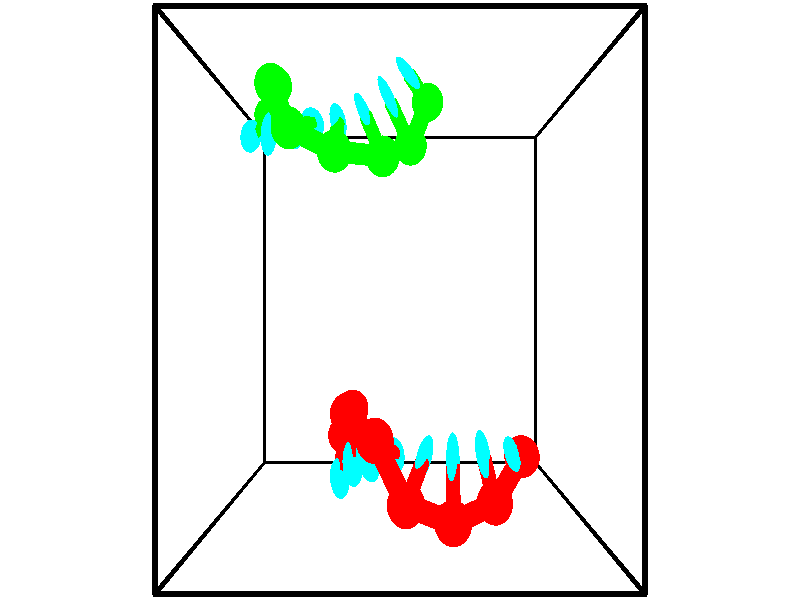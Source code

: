 // switches for output
#declare DRAW_BASES = 1; // possible values are 0, 1; only relevant for DNA ribbons
#declare DRAW_BASES_TYPE = 3; // possible values are 1, 2, 3; only relevant for DNA ribbons
#declare DRAW_FOG = 0; // set to 1 to enable fog

#include "colors.inc"

#include "transforms.inc"
background { rgb <1, 1, 1>}

#default {
   normal{
       ripples 0.25
       frequency 0.20
       turbulence 0.2
       lambda 5
   }
	finish {
		phong 0.1
		phong_size 40.
	}
}

// original window dimensions: 1024x640


// camera settings

camera {
	sky <-0, 1, 0>
	up <-0, 1, 0>
	right 1.6 * <1, 0, 0>
	location <2.5, 2.5, 11.1562>
	look_at <2.5, 2.5, 2.5>
	direction <0, 0, -8.6562>
	angle 67.0682
}


# declare cpy_camera_pos = <2.5, 2.5, 11.1562>;
# if (DRAW_FOG = 1)
fog {
	fog_type 2
	up vnormalize(cpy_camera_pos)
	color rgbt<1,1,1,0.3>
	distance 1e-5
	fog_alt 3e-3
	fog_offset 4
}
# end


// LIGHTS

# declare lum = 6;
global_settings {
	ambient_light rgb lum * <0.05, 0.05, 0.05>
	max_trace_level 15
}# declare cpy_direct_light_amount = 0.25;
light_source
{	1000 * <-1, -1, 1>,
	rgb lum * cpy_direct_light_amount
	parallel
}

light_source
{	1000 * <1, 1, -1>,
	rgb lum * cpy_direct_light_amount
	parallel
}

// strand 0

// nucleotide -1

// particle -1
sphere {
	<4.251645, 0.626846, 2.480336> 0.250000
	pigment { color rgbt <1,0,0,0> }
	no_shadow
}
cylinder {
	<4.104107, 0.719833, 2.840317>,  <4.015584, 0.775626, 3.056305>, 0.100000
	pigment { color rgbt <1,0,0,0> }
	no_shadow
}
cylinder {
	<4.104107, 0.719833, 2.840317>,  <4.251645, 0.626846, 2.480336>, 0.100000
	pigment { color rgbt <1,0,0,0> }
	no_shadow
}

// particle -1
sphere {
	<4.104107, 0.719833, 2.840317> 0.100000
	pigment { color rgbt <1,0,0,0> }
	no_shadow
}
sphere {
	0, 1
	scale<0.080000,0.200000,0.300000>
	matrix <-0.895985, -0.346543, -0.277703,
		0.247315, -0.908772, 0.336108,
		-0.368845, 0.232468, 0.899951,
		3.993454, 0.789574, 3.110302>
	pigment { color rgbt <0,1,1,0> }
	no_shadow
}
cylinder {
	<3.821485, 0.139834, 2.739413>,  <4.251645, 0.626846, 2.480336>, 0.130000
	pigment { color rgbt <1,0,0,0> }
	no_shadow
}

// nucleotide -1

// particle -1
sphere {
	<3.821485, 0.139834, 2.739413> 0.250000
	pigment { color rgbt <1,0,0,0> }
	no_shadow
}
cylinder {
	<3.708492, 0.494675, 2.885429>,  <3.640697, 0.707579, 2.973039>, 0.100000
	pigment { color rgbt <1,0,0,0> }
	no_shadow
}
cylinder {
	<3.708492, 0.494675, 2.885429>,  <3.821485, 0.139834, 2.739413>, 0.100000
	pigment { color rgbt <1,0,0,0> }
	no_shadow
}

// particle -1
sphere {
	<3.708492, 0.494675, 2.885429> 0.100000
	pigment { color rgbt <1,0,0,0> }
	no_shadow
}
sphere {
	0, 1
	scale<0.080000,0.200000,0.300000>
	matrix <-0.922576, -0.146989, -0.356718,
		-0.262788, -0.437545, 0.859940,
		-0.282482, 0.887101, 0.365041,
		3.623748, 0.760805, 2.994942>
	pigment { color rgbt <0,1,1,0> }
	no_shadow
}
cylinder {
	<3.203465, 0.032516, 3.154482>,  <3.821485, 0.139834, 2.739413>, 0.130000
	pigment { color rgbt <1,0,0,0> }
	no_shadow
}

// nucleotide -1

// particle -1
sphere {
	<3.203465, 0.032516, 3.154482> 0.250000
	pigment { color rgbt <1,0,0,0> }
	no_shadow
}
cylinder {
	<3.214485, 0.409012, 3.019836>,  <3.221097, 0.634909, 2.939049>, 0.100000
	pigment { color rgbt <1,0,0,0> }
	no_shadow
}
cylinder {
	<3.214485, 0.409012, 3.019836>,  <3.203465, 0.032516, 3.154482>, 0.100000
	pigment { color rgbt <1,0,0,0> }
	no_shadow
}

// particle -1
sphere {
	<3.214485, 0.409012, 3.019836> 0.100000
	pigment { color rgbt <1,0,0,0> }
	no_shadow
}
sphere {
	0, 1
	scale<0.080000,0.200000,0.300000>
	matrix <-0.948710, -0.081475, -0.305468,
		-0.314945, 0.327764, 0.890719,
		0.027550, 0.941240, -0.336613,
		3.222750, 0.691384, 2.918853>
	pigment { color rgbt <0,1,1,0> }
	no_shadow
}
cylinder {
	<2.577490, 0.262626, 3.257272>,  <3.203465, 0.032516, 3.154482>, 0.130000
	pigment { color rgbt <1,0,0,0> }
	no_shadow
}

// nucleotide -1

// particle -1
sphere {
	<2.577490, 0.262626, 3.257272> 0.250000
	pigment { color rgbt <1,0,0,0> }
	no_shadow
}
cylinder {
	<2.725292, 0.496964, 2.968758>,  <2.813973, 0.637566, 2.795649>, 0.100000
	pigment { color rgbt <1,0,0,0> }
	no_shadow
}
cylinder {
	<2.725292, 0.496964, 2.968758>,  <2.577490, 0.262626, 3.257272>, 0.100000
	pigment { color rgbt <1,0,0,0> }
	no_shadow
}

// particle -1
sphere {
	<2.725292, 0.496964, 2.968758> 0.100000
	pigment { color rgbt <1,0,0,0> }
	no_shadow
}
sphere {
	0, 1
	scale<0.080000,0.200000,0.300000>
	matrix <-0.913395, 0.086307, -0.397820,
		-0.170808, 0.805815, 0.566997,
		0.369505, 0.585843, -0.721286,
		2.836144, 0.672717, 2.752372>
	pigment { color rgbt <0,1,1,0> }
	no_shadow
}
cylinder {
	<2.165834, 0.943367, 3.143608>,  <2.577490, 0.262626, 3.257272>, 0.130000
	pigment { color rgbt <1,0,0,0> }
	no_shadow
}

// nucleotide -1

// particle -1
sphere {
	<2.165834, 0.943367, 3.143608> 0.250000
	pigment { color rgbt <1,0,0,0> }
	no_shadow
}
cylinder {
	<2.317333, 0.781708, 2.810570>,  <2.408233, 0.684712, 2.610747>, 0.100000
	pigment { color rgbt <1,0,0,0> }
	no_shadow
}
cylinder {
	<2.317333, 0.781708, 2.810570>,  <2.165834, 0.943367, 3.143608>, 0.100000
	pigment { color rgbt <1,0,0,0> }
	no_shadow
}

// particle -1
sphere {
	<2.317333, 0.781708, 2.810570> 0.100000
	pigment { color rgbt <1,0,0,0> }
	no_shadow
}
sphere {
	0, 1
	scale<0.080000,0.200000,0.300000>
	matrix <-0.921408, -0.080166, -0.380236,
		0.086926, 0.911174, -0.402747,
		0.378748, -0.404147, -0.832595,
		2.430958, 0.660464, 2.560791>
	pigment { color rgbt <0,1,1,0> }
	no_shadow
}
cylinder {
	<1.738166, 1.132786, 2.432745>,  <2.165834, 0.943367, 3.143608>, 0.130000
	pigment { color rgbt <1,0,0,0> }
	no_shadow
}

// nucleotide -1

// particle -1
sphere {
	<1.738166, 1.132786, 2.432745> 0.250000
	pigment { color rgbt <1,0,0,0> }
	no_shadow
}
cylinder {
	<1.902531, 0.786224, 2.319260>,  <2.001150, 0.578287, 2.251168>, 0.100000
	pigment { color rgbt <1,0,0,0> }
	no_shadow
}
cylinder {
	<1.902531, 0.786224, 2.319260>,  <1.738166, 1.132786, 2.432745>, 0.100000
	pigment { color rgbt <1,0,0,0> }
	no_shadow
}

// particle -1
sphere {
	<1.902531, 0.786224, 2.319260> 0.100000
	pigment { color rgbt <1,0,0,0> }
	no_shadow
}
sphere {
	0, 1
	scale<0.080000,0.200000,0.300000>
	matrix <-0.773636, -0.166738, -0.611299,
		0.482326, 0.470682, -0.738796,
		0.410912, -0.866405, -0.283715,
		2.025804, 0.526303, 2.234145>
	pigment { color rgbt <0,1,1,0> }
	no_shadow
}
cylinder {
	<1.754232, 1.073706, 1.665741>,  <1.738166, 1.132786, 2.432745>, 0.130000
	pigment { color rgbt <1,0,0,0> }
	no_shadow
}

// nucleotide -1

// particle -1
sphere {
	<1.754232, 1.073706, 1.665741> 0.250000
	pigment { color rgbt <1,0,0,0> }
	no_shadow
}
cylinder {
	<1.770634, 0.703491, 1.816315>,  <1.780475, 0.481363, 1.906659>, 0.100000
	pigment { color rgbt <1,0,0,0> }
	no_shadow
}
cylinder {
	<1.770634, 0.703491, 1.816315>,  <1.754232, 1.073706, 1.665741>, 0.100000
	pigment { color rgbt <1,0,0,0> }
	no_shadow
}

// particle -1
sphere {
	<1.770634, 0.703491, 1.816315> 0.100000
	pigment { color rgbt <1,0,0,0> }
	no_shadow
}
sphere {
	0, 1
	scale<0.080000,0.200000,0.300000>
	matrix <-0.708364, -0.292632, -0.642330,
		0.704655, -0.240313, -0.667616,
		0.041005, -0.925536, 0.376433,
		1.782935, 0.425830, 1.929245>
	pigment { color rgbt <0,1,1,0> }
	no_shadow
}
cylinder {
	<1.553350, 0.624906, 1.094708>,  <1.754232, 1.073706, 1.665741>, 0.130000
	pigment { color rgbt <1,0,0,0> }
	no_shadow
}

// nucleotide -1

// particle -1
sphere {
	<1.553350, 0.624906, 1.094708> 0.250000
	pigment { color rgbt <1,0,0,0> }
	no_shadow
}
cylinder {
	<1.551220, 0.357086, 1.391808>,  <1.549942, 0.196394, 1.570067>, 0.100000
	pigment { color rgbt <1,0,0,0> }
	no_shadow
}
cylinder {
	<1.551220, 0.357086, 1.391808>,  <1.553350, 0.624906, 1.094708>, 0.100000
	pigment { color rgbt <1,0,0,0> }
	no_shadow
}

// particle -1
sphere {
	<1.551220, 0.357086, 1.391808> 0.100000
	pigment { color rgbt <1,0,0,0> }
	no_shadow
}
sphere {
	0, 1
	scale<0.080000,0.200000,0.300000>
	matrix <-0.750456, -0.488220, -0.445485,
		0.660899, -0.559772, -0.499868,
		-0.005325, -0.669550, 0.742748,
		1.549623, 0.156221, 1.614632>
	pigment { color rgbt <0,1,1,0> }
	no_shadow
}
// strand 1

// nucleotide -1

// particle -1
sphere {
	<0.260323, 5.132300, 0.808790> 0.250000
	pigment { color rgbt <0,1,0,0> }
	no_shadow
}
cylinder {
	<0.156885, 4.896805, 1.115128>,  <0.094822, 4.755507, 1.298930>, 0.100000
	pigment { color rgbt <0,1,0,0> }
	no_shadow
}
cylinder {
	<0.156885, 4.896805, 1.115128>,  <0.260323, 5.132300, 0.808790>, 0.100000
	pigment { color rgbt <0,1,0,0> }
	no_shadow
}

// particle -1
sphere {
	<0.156885, 4.896805, 1.115128> 0.100000
	pigment { color rgbt <0,1,0,0> }
	no_shadow
}
sphere {
	0, 1
	scale<0.080000,0.200000,0.300000>
	matrix <0.926590, 0.072926, 0.368934,
		-0.273056, 0.805028, 0.526660,
		-0.258595, -0.588738, 0.765844,
		0.079307, 4.720183, 1.344881>
	pigment { color rgbt <0,1,1,0> }
	no_shadow
}
cylinder {
	<0.502617, 5.381732, 1.413075>,  <0.260323, 5.132300, 0.808790>, 0.130000
	pigment { color rgbt <0,1,0,0> }
	no_shadow
}

// nucleotide -1

// particle -1
sphere {
	<0.502617, 5.381732, 1.413075> 0.250000
	pigment { color rgbt <0,1,0,0> }
	no_shadow
}
cylinder {
	<0.454132, 4.993454, 1.496078>,  <0.425041, 4.760487, 1.545880>, 0.100000
	pigment { color rgbt <0,1,0,0> }
	no_shadow
}
cylinder {
	<0.454132, 4.993454, 1.496078>,  <0.502617, 5.381732, 1.413075>, 0.100000
	pigment { color rgbt <0,1,0,0> }
	no_shadow
}

// particle -1
sphere {
	<0.454132, 4.993454, 1.496078> 0.100000
	pigment { color rgbt <0,1,0,0> }
	no_shadow
}
sphere {
	0, 1
	scale<0.080000,0.200000,0.300000>
	matrix <0.943265, -0.047537, 0.328621,
		-0.309127, 0.235568, 0.921384,
		-0.121213, -0.970695, 0.207508,
		0.417768, 4.702246, 1.558331>
	pigment { color rgbt <0,1,1,0> }
	no_shadow
}
cylinder {
	<0.593345, 5.172944, 2.195047>,  <0.502617, 5.381732, 1.413075>, 0.130000
	pigment { color rgbt <0,1,0,0> }
	no_shadow
}

// nucleotide -1

// particle -1
sphere {
	<0.593345, 5.172944, 2.195047> 0.250000
	pigment { color rgbt <0,1,0,0> }
	no_shadow
}
cylinder {
	<0.708599, 4.924744, 1.903305>,  <0.777752, 4.775824, 1.728260>, 0.100000
	pigment { color rgbt <0,1,0,0> }
	no_shadow
}
cylinder {
	<0.708599, 4.924744, 1.903305>,  <0.593345, 5.172944, 2.195047>, 0.100000
	pigment { color rgbt <0,1,0,0> }
	no_shadow
}

// particle -1
sphere {
	<0.708599, 4.924744, 1.903305> 0.100000
	pigment { color rgbt <0,1,0,0> }
	no_shadow
}
sphere {
	0, 1
	scale<0.080000,0.200000,0.300000>
	matrix <0.926838, -0.010760, 0.375308,
		-0.240726, -0.784133, 0.572002,
		0.288136, -0.620499, -0.729354,
		0.795040, 4.738594, 1.684499>
	pigment { color rgbt <0,1,1,0> }
	no_shadow
}
cylinder {
	<0.907349, 4.548587, 2.533136>,  <0.593345, 5.172944, 2.195047>, 0.130000
	pigment { color rgbt <0,1,0,0> }
	no_shadow
}

// nucleotide -1

// particle -1
sphere {
	<0.907349, 4.548587, 2.533136> 0.250000
	pigment { color rgbt <0,1,0,0> }
	no_shadow
}
cylinder {
	<1.056324, 4.667496, 2.181473>,  <1.145709, 4.738841, 1.970475>, 0.100000
	pigment { color rgbt <0,1,0,0> }
	no_shadow
}
cylinder {
	<1.056324, 4.667496, 2.181473>,  <0.907349, 4.548587, 2.533136>, 0.100000
	pigment { color rgbt <0,1,0,0> }
	no_shadow
}

// particle -1
sphere {
	<1.056324, 4.667496, 2.181473> 0.100000
	pigment { color rgbt <0,1,0,0> }
	no_shadow
}
sphere {
	0, 1
	scale<0.080000,0.200000,0.300000>
	matrix <0.883681, 0.175835, 0.433810,
		0.283546, -0.938463, -0.197205,
		0.372438, 0.297271, -0.879158,
		1.168056, 4.756677, 1.917725>
	pigment { color rgbt <0,1,1,0> }
	no_shadow
}
cylinder {
	<1.565547, 4.263870, 2.568562>,  <0.907349, 4.548587, 2.533136>, 0.130000
	pigment { color rgbt <0,1,0,0> }
	no_shadow
}

// nucleotide -1

// particle -1
sphere {
	<1.565547, 4.263870, 2.568562> 0.250000
	pigment { color rgbt <0,1,0,0> }
	no_shadow
}
cylinder {
	<1.567270, 4.541092, 2.280212>,  <1.568304, 4.707425, 2.107203>, 0.100000
	pigment { color rgbt <0,1,0,0> }
	no_shadow
}
cylinder {
	<1.567270, 4.541092, 2.280212>,  <1.565547, 4.263870, 2.568562>, 0.100000
	pigment { color rgbt <0,1,0,0> }
	no_shadow
}

// particle -1
sphere {
	<1.567270, 4.541092, 2.280212> 0.100000
	pigment { color rgbt <0,1,0,0> }
	no_shadow
}
sphere {
	0, 1
	scale<0.080000,0.200000,0.300000>
	matrix <0.880186, 0.339511, 0.331670,
		0.474610, -0.635931, -0.608553,
		0.004309, 0.693054, -0.720873,
		1.568563, 4.749008, 2.063951>
	pigment { color rgbt <0,1,1,0> }
	no_shadow
}
cylinder {
	<2.245333, 4.252928, 2.310481>,  <1.565547, 4.263870, 2.568562>, 0.130000
	pigment { color rgbt <0,1,0,0> }
	no_shadow
}

// nucleotide -1

// particle -1
sphere {
	<2.245333, 4.252928, 2.310481> 0.250000
	pigment { color rgbt <0,1,0,0> }
	no_shadow
}
cylinder {
	<2.083977, 4.594116, 2.177986>,  <1.987163, 4.798829, 2.098489>, 0.100000
	pigment { color rgbt <0,1,0,0> }
	no_shadow
}
cylinder {
	<2.083977, 4.594116, 2.177986>,  <2.245333, 4.252928, 2.310481>, 0.100000
	pigment { color rgbt <0,1,0,0> }
	no_shadow
}

// particle -1
sphere {
	<2.083977, 4.594116, 2.177986> 0.100000
	pigment { color rgbt <0,1,0,0> }
	no_shadow
}
sphere {
	0, 1
	scale<0.080000,0.200000,0.300000>
	matrix <0.858215, 0.478252, 0.186392,
		0.317401, -0.209084, -0.924954,
		-0.403390, 0.852970, -0.331237,
		1.962960, 4.850008, 2.078615>
	pigment { color rgbt <0,1,1,0> }
	no_shadow
}
cylinder {
	<2.664663, 4.489053, 1.805220>,  <2.245333, 4.252928, 2.310481>, 0.130000
	pigment { color rgbt <0,1,0,0> }
	no_shadow
}

// nucleotide -1

// particle -1
sphere {
	<2.664663, 4.489053, 1.805220> 0.250000
	pigment { color rgbt <0,1,0,0> }
	no_shadow
}
cylinder {
	<2.471445, 4.799774, 1.966835>,  <2.355515, 4.986207, 2.063804>, 0.100000
	pigment { color rgbt <0,1,0,0> }
	no_shadow
}
cylinder {
	<2.471445, 4.799774, 1.966835>,  <2.664663, 4.489053, 1.805220>, 0.100000
	pigment { color rgbt <0,1,0,0> }
	no_shadow
}

// particle -1
sphere {
	<2.471445, 4.799774, 1.966835> 0.100000
	pigment { color rgbt <0,1,0,0> }
	no_shadow
}
sphere {
	0, 1
	scale<0.080000,0.200000,0.300000>
	matrix <0.871838, 0.469408, 0.139836,
		-0.081034, 0.419803, -0.903991,
		-0.483044, 0.776802, 0.404038,
		2.326532, 5.032815, 2.088046>
	pigment { color rgbt <0,1,1,0> }
	no_shadow
}
cylinder {
	<2.938017, 5.121015, 1.541401>,  <2.664663, 4.489053, 1.805220>, 0.130000
	pigment { color rgbt <0,1,0,0> }
	no_shadow
}

// nucleotide -1

// particle -1
sphere {
	<2.938017, 5.121015, 1.541401> 0.250000
	pigment { color rgbt <0,1,0,0> }
	no_shadow
}
cylinder {
	<2.757481, 5.237656, 1.878746>,  <2.649159, 5.307640, 2.081153>, 0.100000
	pigment { color rgbt <0,1,0,0> }
	no_shadow
}
cylinder {
	<2.757481, 5.237656, 1.878746>,  <2.938017, 5.121015, 1.541401>, 0.100000
	pigment { color rgbt <0,1,0,0> }
	no_shadow
}

// particle -1
sphere {
	<2.757481, 5.237656, 1.878746> 0.100000
	pigment { color rgbt <0,1,0,0> }
	no_shadow
}
sphere {
	0, 1
	scale<0.080000,0.200000,0.300000>
	matrix <0.710776, 0.688897, 0.142192,
		-0.539526, 0.663619, -0.518190,
		-0.451341, 0.291601, 0.843362,
		2.622078, 5.325136, 2.131755>
	pigment { color rgbt <0,1,1,0> }
	no_shadow
}
// box output
cylinder {
	<0.000000, 0.000000, 0.000000>,  <5.000000, 0.000000, 0.000000>, 0.025000
	pigment { color rgbt <0,0,0,0> }
	no_shadow
}
cylinder {
	<0.000000, 0.000000, 0.000000>,  <0.000000, 5.000000, 0.000000>, 0.025000
	pigment { color rgbt <0,0,0,0> }
	no_shadow
}
cylinder {
	<0.000000, 0.000000, 0.000000>,  <0.000000, 0.000000, 5.000000>, 0.025000
	pigment { color rgbt <0,0,0,0> }
	no_shadow
}
cylinder {
	<5.000000, 5.000000, 5.000000>,  <0.000000, 5.000000, 5.000000>, 0.025000
	pigment { color rgbt <0,0,0,0> }
	no_shadow
}
cylinder {
	<5.000000, 5.000000, 5.000000>,  <5.000000, 0.000000, 5.000000>, 0.025000
	pigment { color rgbt <0,0,0,0> }
	no_shadow
}
cylinder {
	<5.000000, 5.000000, 5.000000>,  <5.000000, 5.000000, 0.000000>, 0.025000
	pigment { color rgbt <0,0,0,0> }
	no_shadow
}
cylinder {
	<0.000000, 0.000000, 5.000000>,  <0.000000, 5.000000, 5.000000>, 0.025000
	pigment { color rgbt <0,0,0,0> }
	no_shadow
}
cylinder {
	<0.000000, 0.000000, 5.000000>,  <5.000000, 0.000000, 5.000000>, 0.025000
	pigment { color rgbt <0,0,0,0> }
	no_shadow
}
cylinder {
	<5.000000, 5.000000, 0.000000>,  <0.000000, 5.000000, 0.000000>, 0.025000
	pigment { color rgbt <0,0,0,0> }
	no_shadow
}
cylinder {
	<5.000000, 5.000000, 0.000000>,  <5.000000, 0.000000, 0.000000>, 0.025000
	pigment { color rgbt <0,0,0,0> }
	no_shadow
}
cylinder {
	<5.000000, 0.000000, 5.000000>,  <5.000000, 0.000000, 0.000000>, 0.025000
	pigment { color rgbt <0,0,0,0> }
	no_shadow
}
cylinder {
	<0.000000, 5.000000, 0.000000>,  <0.000000, 5.000000, 5.000000>, 0.025000
	pigment { color rgbt <0,0,0,0> }
	no_shadow
}
// end of box output
